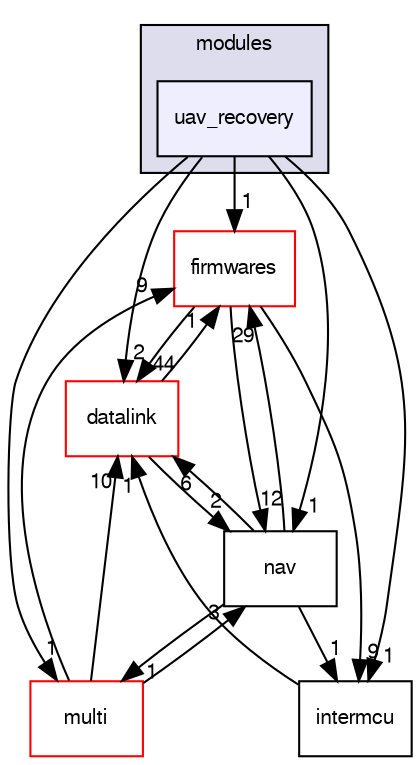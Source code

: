 digraph "sw/airborne/modules/uav_recovery" {
  compound=true
  node [ fontsize="10", fontname="FreeSans"];
  edge [ labelfontsize="10", labelfontname="FreeSans"];
  subgraph clusterdir_c2abcdd6ccb39c3582929c0e3f5651c2 {
    graph [ bgcolor="#ddddee", pencolor="black", label="modules" fontname="FreeSans", fontsize="10", URL="dir_c2abcdd6ccb39c3582929c0e3f5651c2.html"]
  dir_514e42ddade0df778a696ac907fa7c01 [shape=box, label="uav_recovery", style="filled", fillcolor="#eeeeff", pencolor="black", URL="dir_514e42ddade0df778a696ac907fa7c01.html"];
  }
  dir_e7d2494544042a787a6ee70a779a5e07 [shape=box label="firmwares" fillcolor="white" style="filled" color="red" URL="dir_e7d2494544042a787a6ee70a779a5e07.html"];
  dir_164c7aa663179b26059278e7f36078da [shape=box label="datalink" fillcolor="white" style="filled" color="red" URL="dir_164c7aa663179b26059278e7f36078da.html"];
  dir_280ddc4eab531a6a77fbd73e72656568 [shape=box label="multi" fillcolor="white" style="filled" color="red" URL="dir_280ddc4eab531a6a77fbd73e72656568.html"];
  dir_b59edde850f8ccf4b394776fda69f2c6 [shape=box label="intermcu" URL="dir_b59edde850f8ccf4b394776fda69f2c6.html"];
  dir_984e899df90dd104b2eabcdbb76ec71f [shape=box label="nav" URL="dir_984e899df90dd104b2eabcdbb76ec71f.html"];
  dir_514e42ddade0df778a696ac907fa7c01->dir_e7d2494544042a787a6ee70a779a5e07 [headlabel="1", labeldistance=1.5 headhref="dir_000203_000092.html"];
  dir_514e42ddade0df778a696ac907fa7c01->dir_164c7aa663179b26059278e7f36078da [headlabel="2", labeldistance=1.5 headhref="dir_000203_000034.html"];
  dir_514e42ddade0df778a696ac907fa7c01->dir_280ddc4eab531a6a77fbd73e72656568 [headlabel="1", labeldistance=1.5 headhref="dir_000203_000175.html"];
  dir_514e42ddade0df778a696ac907fa7c01->dir_b59edde850f8ccf4b394776fda69f2c6 [headlabel="1", labeldistance=1.5 headhref="dir_000203_000165.html"];
  dir_514e42ddade0df778a696ac907fa7c01->dir_984e899df90dd104b2eabcdbb76ec71f [headlabel="1", labeldistance=1.5 headhref="dir_000203_000135.html"];
  dir_e7d2494544042a787a6ee70a779a5e07->dir_164c7aa663179b26059278e7f36078da [headlabel="44", labeldistance=1.5 headhref="dir_000092_000034.html"];
  dir_e7d2494544042a787a6ee70a779a5e07->dir_b59edde850f8ccf4b394776fda69f2c6 [headlabel="9", labeldistance=1.5 headhref="dir_000092_000165.html"];
  dir_e7d2494544042a787a6ee70a779a5e07->dir_984e899df90dd104b2eabcdbb76ec71f [headlabel="12", labeldistance=1.5 headhref="dir_000092_000135.html"];
  dir_164c7aa663179b26059278e7f36078da->dir_e7d2494544042a787a6ee70a779a5e07 [headlabel="1", labeldistance=1.5 headhref="dir_000034_000092.html"];
  dir_164c7aa663179b26059278e7f36078da->dir_984e899df90dd104b2eabcdbb76ec71f [headlabel="2", labeldistance=1.5 headhref="dir_000034_000135.html"];
  dir_280ddc4eab531a6a77fbd73e72656568->dir_e7d2494544042a787a6ee70a779a5e07 [headlabel="9", labeldistance=1.5 headhref="dir_000175_000092.html"];
  dir_280ddc4eab531a6a77fbd73e72656568->dir_164c7aa663179b26059278e7f36078da [headlabel="10", labeldistance=1.5 headhref="dir_000175_000034.html"];
  dir_280ddc4eab531a6a77fbd73e72656568->dir_984e899df90dd104b2eabcdbb76ec71f [headlabel="3", labeldistance=1.5 headhref="dir_000175_000135.html"];
  dir_b59edde850f8ccf4b394776fda69f2c6->dir_164c7aa663179b26059278e7f36078da [headlabel="1", labeldistance=1.5 headhref="dir_000165_000034.html"];
  dir_984e899df90dd104b2eabcdbb76ec71f->dir_e7d2494544042a787a6ee70a779a5e07 [headlabel="29", labeldistance=1.5 headhref="dir_000135_000092.html"];
  dir_984e899df90dd104b2eabcdbb76ec71f->dir_164c7aa663179b26059278e7f36078da [headlabel="6", labeldistance=1.5 headhref="dir_000135_000034.html"];
  dir_984e899df90dd104b2eabcdbb76ec71f->dir_280ddc4eab531a6a77fbd73e72656568 [headlabel="1", labeldistance=1.5 headhref="dir_000135_000175.html"];
  dir_984e899df90dd104b2eabcdbb76ec71f->dir_b59edde850f8ccf4b394776fda69f2c6 [headlabel="1", labeldistance=1.5 headhref="dir_000135_000165.html"];
}
